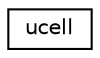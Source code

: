 digraph "Graphical Class Hierarchy"
{
  edge [fontname="Helvetica",fontsize="10",labelfontname="Helvetica",labelfontsize="10"];
  node [fontname="Helvetica",fontsize="10",shape=record];
  rankdir="LR";
  Node1 [label="ucell",height=0.2,width=0.4,color="black", fillcolor="white", style="filled",URL="$unionucell.html",tooltip="Union of a float and a udword. "];
}
